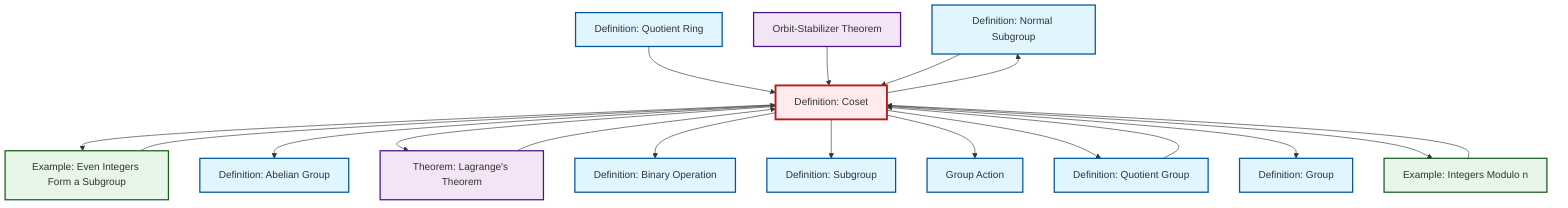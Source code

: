 graph TD
    classDef definition fill:#e1f5fe,stroke:#01579b,stroke-width:2px
    classDef theorem fill:#f3e5f5,stroke:#4a148c,stroke-width:2px
    classDef axiom fill:#fff3e0,stroke:#e65100,stroke-width:2px
    classDef example fill:#e8f5e9,stroke:#1b5e20,stroke-width:2px
    classDef current fill:#ffebee,stroke:#b71c1c,stroke-width:3px
    def-normal-subgroup["Definition: Normal Subgroup"]:::definition
    def-abelian-group["Definition: Abelian Group"]:::definition
    def-binary-operation["Definition: Binary Operation"]:::definition
    def-coset["Definition: Coset"]:::definition
    thm-lagrange["Theorem: Lagrange's Theorem"]:::theorem
    def-subgroup["Definition: Subgroup"]:::definition
    ex-even-integers-subgroup["Example: Even Integers Form a Subgroup"]:::example
    def-group-action["Group Action"]:::definition
    def-group["Definition: Group"]:::definition
    ex-quotient-integers-mod-n["Example: Integers Modulo n"]:::example
    thm-orbit-stabilizer["Orbit-Stabilizer Theorem"]:::theorem
    def-quotient-ring["Definition: Quotient Ring"]:::definition
    def-quotient-group["Definition: Quotient Group"]:::definition
    def-quotient-ring --> def-coset
    def-coset --> ex-even-integers-subgroup
    def-quotient-group --> def-coset
    def-coset --> def-abelian-group
    thm-orbit-stabilizer --> def-coset
    def-coset --> thm-lagrange
    def-coset --> def-binary-operation
    def-coset --> def-subgroup
    def-coset --> def-group-action
    def-coset --> def-normal-subgroup
    thm-lagrange --> def-coset
    ex-quotient-integers-mod-n --> def-coset
    def-normal-subgroup --> def-coset
    ex-even-integers-subgroup --> def-coset
    def-coset --> def-quotient-group
    def-coset --> def-group
    def-coset --> ex-quotient-integers-mod-n
    class def-coset current